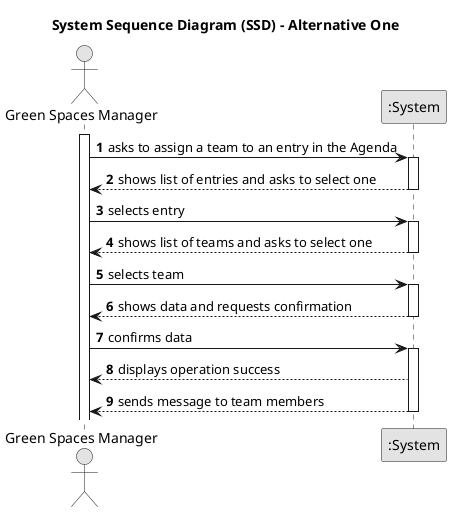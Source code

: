 @startuml
skinparam monochrome true
skinparam packageStyle rectangle
skinparam shadowing false

title System Sequence Diagram (SSD) - Alternative One

autonumber

actor "Green Spaces Manager" as GSM
participant ":System" as System

activate GSM

    GSM -> System : asks to assign a team to an entry in the Agenda
    activate System

        System --> GSM : shows list of entries and asks to select one
    deactivate System

    GSM -> System : selects entry
    activate System

    System --> GSM : shows list of teams and asks to select one
    deactivate System

    GSM -> System : selects team
    activate System

    System --> GSM : shows data and requests confirmation
    deactivate System

    GSM -> System : confirms data
    activate System

    System --> GSM : displays operation success


    System --> GSM : sends message to team members
    deactivate System

@enduml